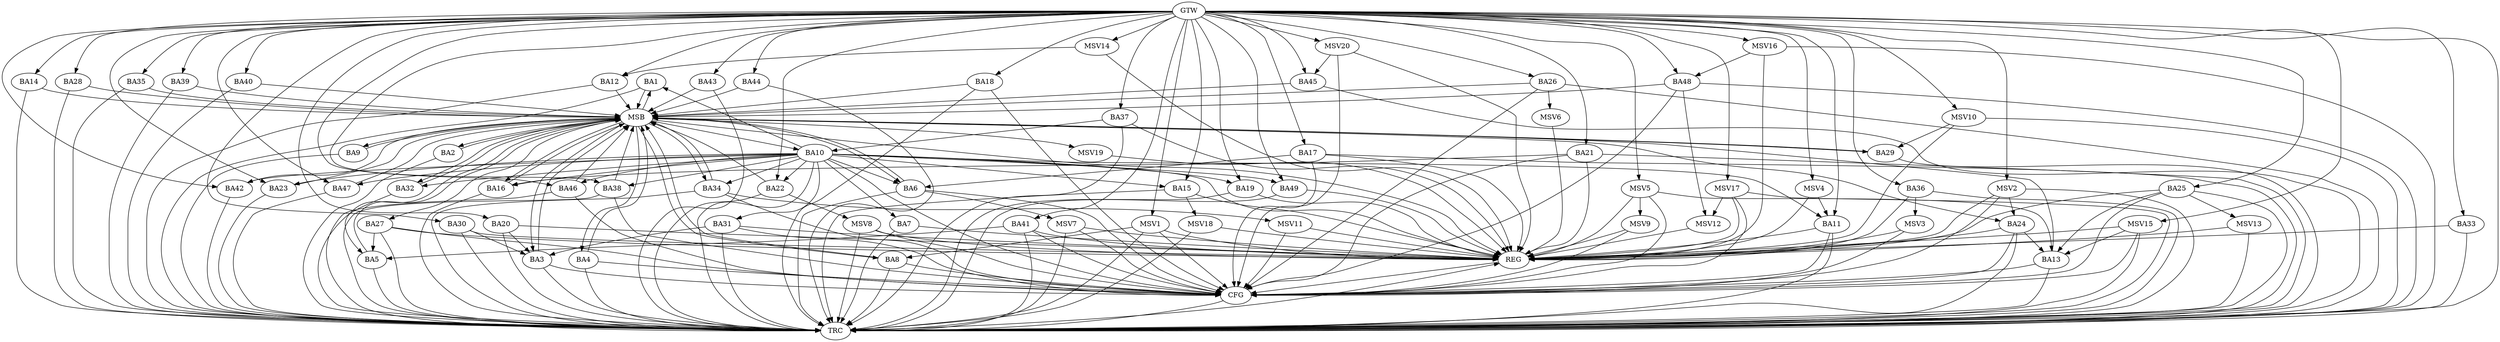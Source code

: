strict digraph G {
  BA1 [ label="BA1" ];
  BA2 [ label="BA2" ];
  BA3 [ label="BA3" ];
  BA4 [ label="BA4" ];
  BA5 [ label="BA5" ];
  BA6 [ label="BA6" ];
  BA7 [ label="BA7" ];
  BA8 [ label="BA8" ];
  BA9 [ label="BA9" ];
  BA10 [ label="BA10" ];
  BA11 [ label="BA11" ];
  BA12 [ label="BA12" ];
  BA13 [ label="BA13" ];
  BA14 [ label="BA14" ];
  BA15 [ label="BA15" ];
  BA16 [ label="BA16" ];
  BA17 [ label="BA17" ];
  BA18 [ label="BA18" ];
  BA19 [ label="BA19" ];
  BA20 [ label="BA20" ];
  BA21 [ label="BA21" ];
  BA22 [ label="BA22" ];
  BA23 [ label="BA23" ];
  BA24 [ label="BA24" ];
  BA25 [ label="BA25" ];
  BA26 [ label="BA26" ];
  BA27 [ label="BA27" ];
  BA28 [ label="BA28" ];
  BA29 [ label="BA29" ];
  BA30 [ label="BA30" ];
  BA31 [ label="BA31" ];
  BA32 [ label="BA32" ];
  BA33 [ label="BA33" ];
  BA34 [ label="BA34" ];
  BA35 [ label="BA35" ];
  BA36 [ label="BA36" ];
  BA37 [ label="BA37" ];
  BA38 [ label="BA38" ];
  BA39 [ label="BA39" ];
  BA40 [ label="BA40" ];
  BA41 [ label="BA41" ];
  BA42 [ label="BA42" ];
  BA43 [ label="BA43" ];
  BA44 [ label="BA44" ];
  BA45 [ label="BA45" ];
  BA46 [ label="BA46" ];
  BA47 [ label="BA47" ];
  BA48 [ label="BA48" ];
  BA49 [ label="BA49" ];
  GTW [ label="GTW" ];
  REG [ label="REG" ];
  MSB [ label="MSB" ];
  CFG [ label="CFG" ];
  TRC [ label="TRC" ];
  MSV1 [ label="MSV1" ];
  MSV2 [ label="MSV2" ];
  MSV3 [ label="MSV3" ];
  MSV4 [ label="MSV4" ];
  MSV5 [ label="MSV5" ];
  MSV6 [ label="MSV6" ];
  MSV7 [ label="MSV7" ];
  MSV8 [ label="MSV8" ];
  MSV9 [ label="MSV9" ];
  MSV10 [ label="MSV10" ];
  MSV11 [ label="MSV11" ];
  MSV12 [ label="MSV12" ];
  MSV13 [ label="MSV13" ];
  MSV14 [ label="MSV14" ];
  MSV15 [ label="MSV15" ];
  MSV16 [ label="MSV16" ];
  MSV17 [ label="MSV17" ];
  MSV18 [ label="MSV18" ];
  MSV19 [ label="MSV19" ];
  MSV20 [ label="MSV20" ];
  BA10 -> BA6;
  BA17 -> BA6;
  BA20 -> BA3;
  BA21 -> BA16;
  BA24 -> BA13;
  BA25 -> BA13;
  BA27 -> BA5;
  BA30 -> BA3;
  BA31 -> BA3;
  BA37 -> BA10;
  BA41 -> BA5;
  GTW -> BA11;
  GTW -> BA12;
  GTW -> BA14;
  GTW -> BA15;
  GTW -> BA17;
  GTW -> BA18;
  GTW -> BA19;
  GTW -> BA20;
  GTW -> BA21;
  GTW -> BA22;
  GTW -> BA23;
  GTW -> BA25;
  GTW -> BA26;
  GTW -> BA28;
  GTW -> BA30;
  GTW -> BA33;
  GTW -> BA35;
  GTW -> BA36;
  GTW -> BA37;
  GTW -> BA38;
  GTW -> BA39;
  GTW -> BA40;
  GTW -> BA41;
  GTW -> BA42;
  GTW -> BA43;
  GTW -> BA44;
  GTW -> BA45;
  GTW -> BA46;
  GTW -> BA47;
  GTW -> BA48;
  GTW -> BA49;
  BA7 -> REG;
  BA10 -> REG;
  BA11 -> REG;
  BA15 -> REG;
  BA17 -> REG;
  BA19 -> REG;
  BA20 -> REG;
  BA21 -> REG;
  BA24 -> REG;
  BA25 -> REG;
  BA27 -> REG;
  BA30 -> REG;
  BA31 -> REG;
  BA33 -> REG;
  BA36 -> REG;
  BA37 -> REG;
  BA41 -> REG;
  BA49 -> REG;
  BA1 -> MSB;
  MSB -> BA2;
  MSB -> REG;
  BA2 -> MSB;
  MSB -> BA1;
  BA3 -> MSB;
  BA4 -> MSB;
  BA5 -> MSB;
  MSB -> BA3;
  BA6 -> MSB;
  BA8 -> MSB;
  MSB -> BA5;
  BA9 -> MSB;
  BA12 -> MSB;
  MSB -> BA4;
  BA13 -> MSB;
  BA14 -> MSB;
  MSB -> BA9;
  BA16 -> MSB;
  MSB -> BA10;
  BA18 -> MSB;
  BA22 -> MSB;
  BA23 -> MSB;
  BA26 -> MSB;
  MSB -> BA16;
  BA28 -> MSB;
  MSB -> BA8;
  BA29 -> MSB;
  BA32 -> MSB;
  BA34 -> MSB;
  BA35 -> MSB;
  MSB -> BA29;
  BA38 -> MSB;
  MSB -> BA32;
  BA39 -> MSB;
  MSB -> BA6;
  BA40 -> MSB;
  MSB -> BA34;
  BA42 -> MSB;
  BA43 -> MSB;
  BA44 -> MSB;
  MSB -> BA27;
  BA45 -> MSB;
  BA46 -> MSB;
  MSB -> BA24;
  BA47 -> MSB;
  BA48 -> MSB;
  BA17 -> CFG;
  BA31 -> CFG;
  BA41 -> CFG;
  BA21 -> CFG;
  BA48 -> CFG;
  BA11 -> CFG;
  BA26 -> CFG;
  BA8 -> CFG;
  BA25 -> CFG;
  BA13 -> CFG;
  BA18 -> CFG;
  BA34 -> CFG;
  BA6 -> CFG;
  BA27 -> CFG;
  BA3 -> CFG;
  BA38 -> CFG;
  BA24 -> CFG;
  BA10 -> CFG;
  BA46 -> CFG;
  BA4 -> CFG;
  REG -> CFG;
  BA1 -> TRC;
  BA2 -> TRC;
  BA3 -> TRC;
  BA4 -> TRC;
  BA5 -> TRC;
  BA6 -> TRC;
  BA7 -> TRC;
  BA8 -> TRC;
  BA9 -> TRC;
  BA10 -> TRC;
  BA11 -> TRC;
  BA12 -> TRC;
  BA13 -> TRC;
  BA14 -> TRC;
  BA15 -> TRC;
  BA16 -> TRC;
  BA17 -> TRC;
  BA18 -> TRC;
  BA19 -> TRC;
  BA20 -> TRC;
  BA21 -> TRC;
  BA22 -> TRC;
  BA23 -> TRC;
  BA24 -> TRC;
  BA25 -> TRC;
  BA26 -> TRC;
  BA27 -> TRC;
  BA28 -> TRC;
  BA29 -> TRC;
  BA30 -> TRC;
  BA31 -> TRC;
  BA32 -> TRC;
  BA33 -> TRC;
  BA34 -> TRC;
  BA35 -> TRC;
  BA36 -> TRC;
  BA37 -> TRC;
  BA38 -> TRC;
  BA39 -> TRC;
  BA40 -> TRC;
  BA41 -> TRC;
  BA42 -> TRC;
  BA43 -> TRC;
  BA44 -> TRC;
  BA45 -> TRC;
  BA46 -> TRC;
  BA47 -> TRC;
  BA48 -> TRC;
  BA49 -> TRC;
  GTW -> TRC;
  CFG -> TRC;
  TRC -> REG;
  BA10 -> BA42;
  BA10 -> BA31;
  BA10 -> BA22;
  BA10 -> BA47;
  BA10 -> BA38;
  BA10 -> BA49;
  BA10 -> BA16;
  BA10 -> BA15;
  BA10 -> BA11;
  BA10 -> BA19;
  BA10 -> BA32;
  BA10 -> BA46;
  BA10 -> BA1;
  BA10 -> BA34;
  BA10 -> BA23;
  BA10 -> BA7;
  MSV1 -> BA8;
  GTW -> MSV1;
  MSV1 -> REG;
  MSV1 -> TRC;
  MSV1 -> CFG;
  MSV2 -> BA24;
  GTW -> MSV2;
  MSV2 -> REG;
  MSV2 -> TRC;
  MSV2 -> CFG;
  BA36 -> MSV3;
  MSV3 -> REG;
  MSV3 -> CFG;
  MSV4 -> BA11;
  GTW -> MSV4;
  MSV4 -> REG;
  MSV5 -> BA13;
  GTW -> MSV5;
  MSV5 -> REG;
  MSV5 -> CFG;
  BA26 -> MSV6;
  MSV6 -> REG;
  BA6 -> MSV7;
  MSV7 -> REG;
  MSV7 -> TRC;
  MSV7 -> CFG;
  BA22 -> MSV8;
  MSV8 -> REG;
  MSV8 -> TRC;
  MSV8 -> CFG;
  MSV5 -> MSV9;
  MSV9 -> REG;
  MSV9 -> CFG;
  MSV10 -> BA29;
  GTW -> MSV10;
  MSV10 -> REG;
  MSV10 -> TRC;
  BA34 -> MSV11;
  MSV11 -> REG;
  MSV11 -> CFG;
  BA48 -> MSV12;
  MSV12 -> REG;
  BA25 -> MSV13;
  MSV13 -> REG;
  MSV13 -> TRC;
  MSV14 -> BA12;
  GTW -> MSV14;
  MSV14 -> REG;
  MSV15 -> BA13;
  GTW -> MSV15;
  MSV15 -> REG;
  MSV15 -> TRC;
  MSV15 -> CFG;
  MSV16 -> BA48;
  GTW -> MSV16;
  MSV16 -> REG;
  MSV16 -> TRC;
  MSV17 -> MSV12;
  GTW -> MSV17;
  MSV17 -> REG;
  MSV17 -> TRC;
  MSV17 -> CFG;
  BA15 -> MSV18;
  MSV18 -> REG;
  MSV18 -> TRC;
  MSB -> MSV19;
  MSV19 -> REG;
  MSV20 -> BA45;
  GTW -> MSV20;
  MSV20 -> REG;
  MSV20 -> CFG;
}
